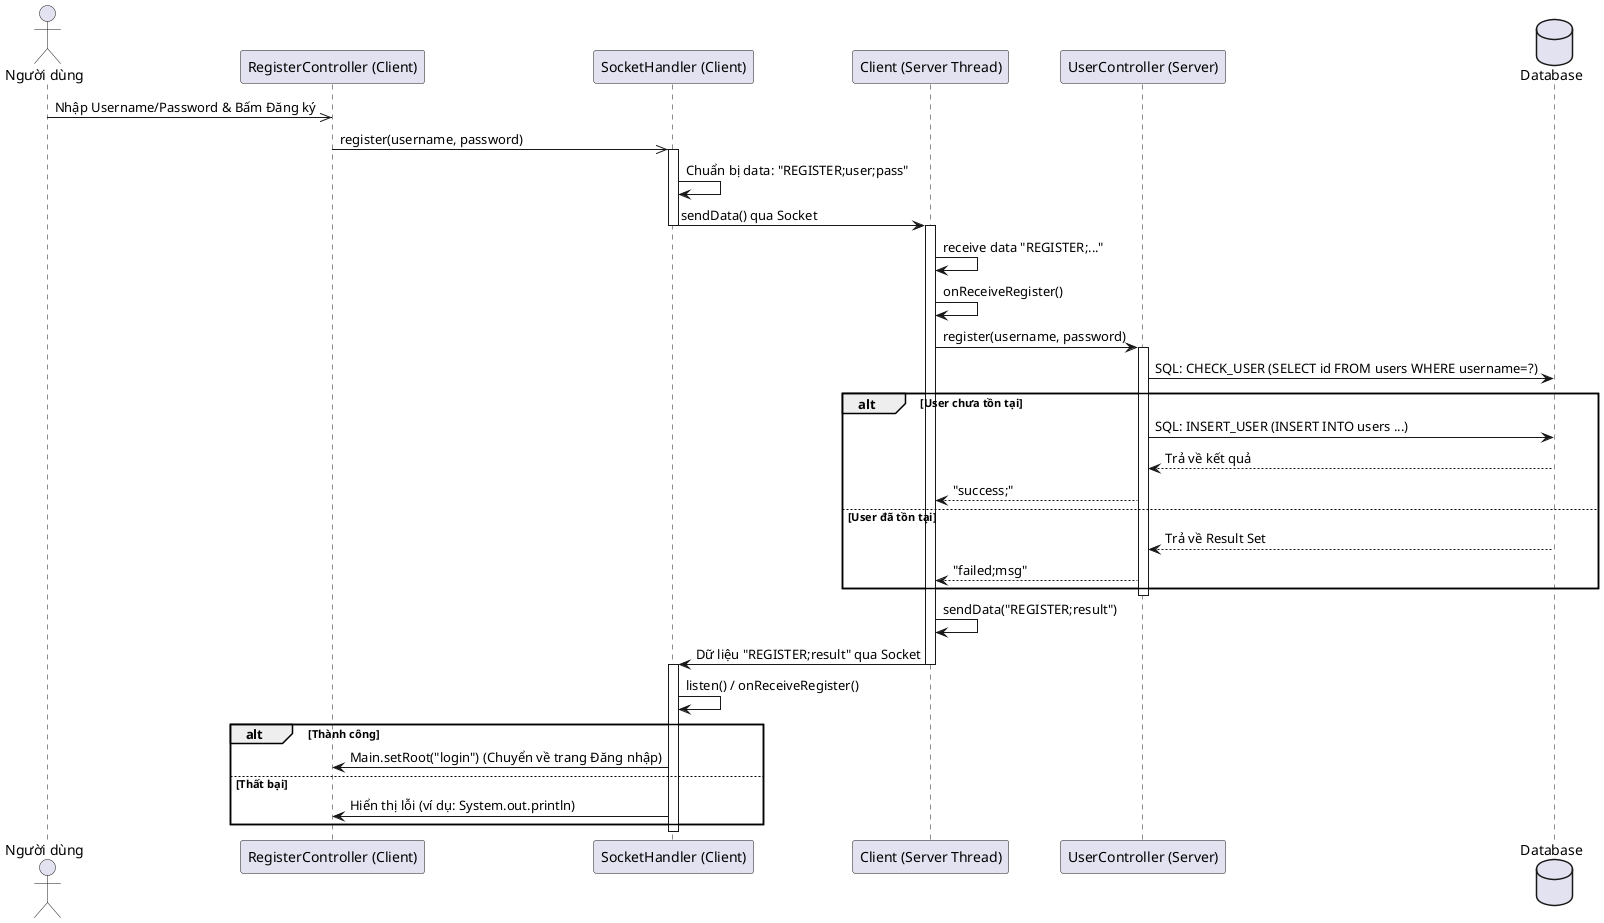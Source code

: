 @startuml
actor User as "Người dùng"
participant RC as "RegisterController (Client)"
participant SH as "SocketHandler (Client)"
participant C as "Client (Server Thread)"
participant UC as "UserController (Server)"
database DB as "Database"

User ->> RC: Nhập Username/Password & Bấm Đăng ký
RC ->> SH: register(username, password)
activate SH
SH -> SH: Chuẩn bị data: "REGISTER;user;pass"
SH -> C: sendData() qua Socket
deactivate SH

activate C
C -> C: receive data "REGISTER;..."
C -> C: onReceiveRegister()
C -> UC: register(username, password)
activate UC
UC -> DB: SQL: CHECK_USER (SELECT id FROM users WHERE username=?)

alt User chưa tồn tại
    UC -> DB: SQL: INSERT_USER (INSERT INTO users ...)
    DB --> UC: Trả về kết quả
    UC --> C: "success;"
else User đã tồn tại
    DB --> UC: Trả về Result Set
    UC --> C: "failed;msg"
end
deactivate UC

C -> C: sendData("REGISTER;result")
C -> SH: Dữ liệu "REGISTER;result" qua Socket
deactivate C

activate SH
SH -> SH: listen() / onReceiveRegister()
alt Thành công
    SH -> RC: Main.setRoot("login") (Chuyển về trang Đăng nhập)
else Thất bại
    SH -> RC: Hiển thị lỗi (ví dụ: System.out.println)
end
deactivate SH
@enduml

